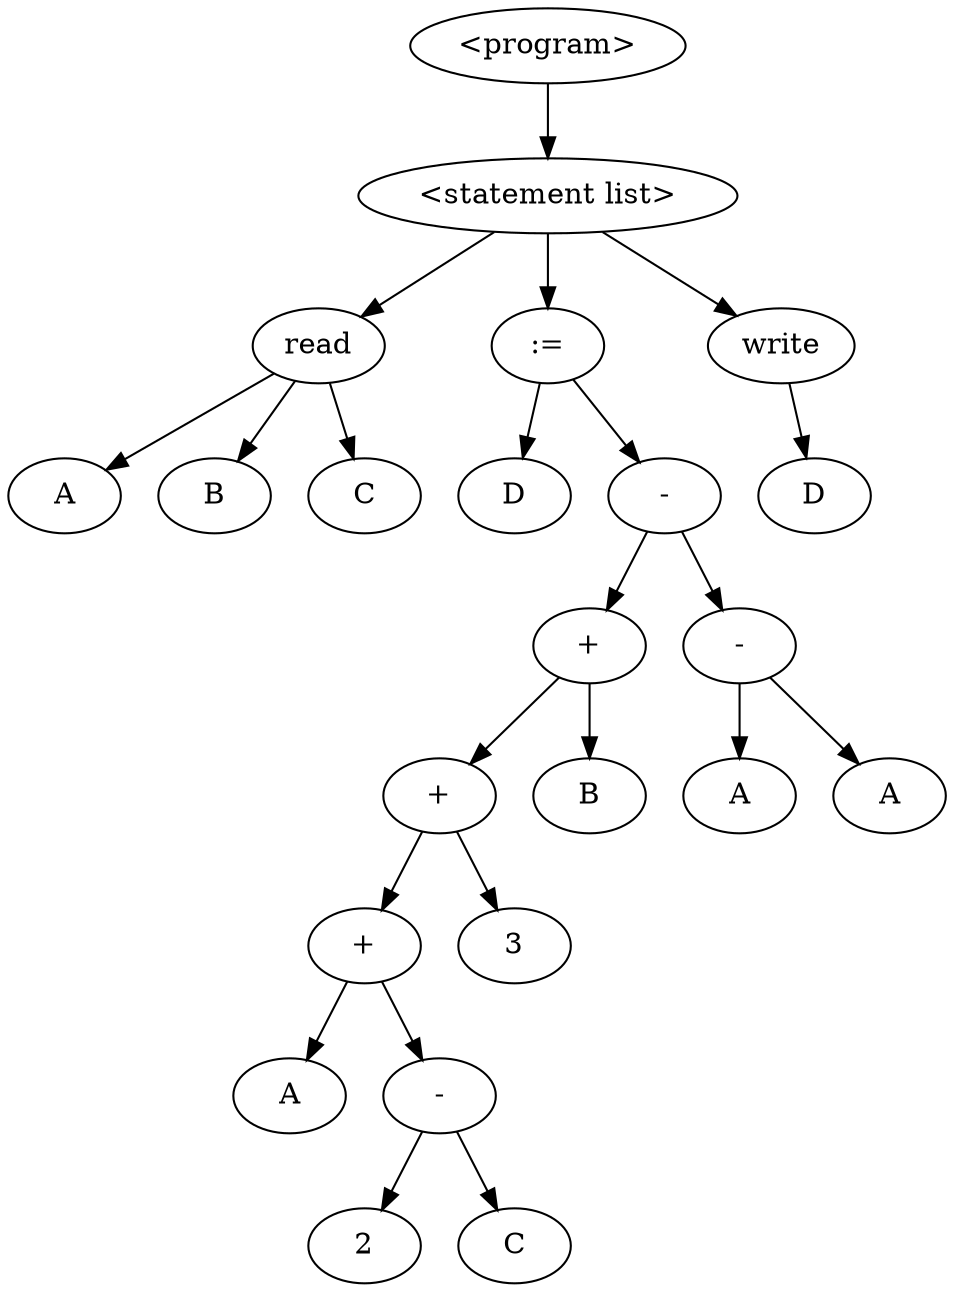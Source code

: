 digraph AST {
node0 [label="<program>"];
node1 [label="<statement list>"];
node2 [label="read"];
node3 [label="A"];
node2 -> node3;
node4 [label="B"];
node2 -> node4;
node5 [label="C"];
node2 -> node5;
node1 -> node2;
node6 [label=":="];
node7 [label="D"];
node6 -> node7;
node8 [label="-"];
node9 [label="+"];
node10 [label="+"];
node11 [label="+"];
node12 [label="A"];
node11 -> node12;
node13 [label="-"];
node14 [label="2"];
node13 -> node14;
node15 [label="C"];
node13 -> node15;
node11 -> node13;
node10 -> node11;
node16 [label="3"];
node10 -> node16;
node9 -> node10;
node17 [label="B"];
node9 -> node17;
node8 -> node9;
node18 [label="-"];
node19 [label="A"];
node18 -> node19;
node20 [label="A"];
node18 -> node20;
node8 -> node18;
node6 -> node8;
node1 -> node6;
node21 [label="write"];
node22 [label="D"];
node21 -> node22;
node1 -> node21;
node0 -> node1;
}